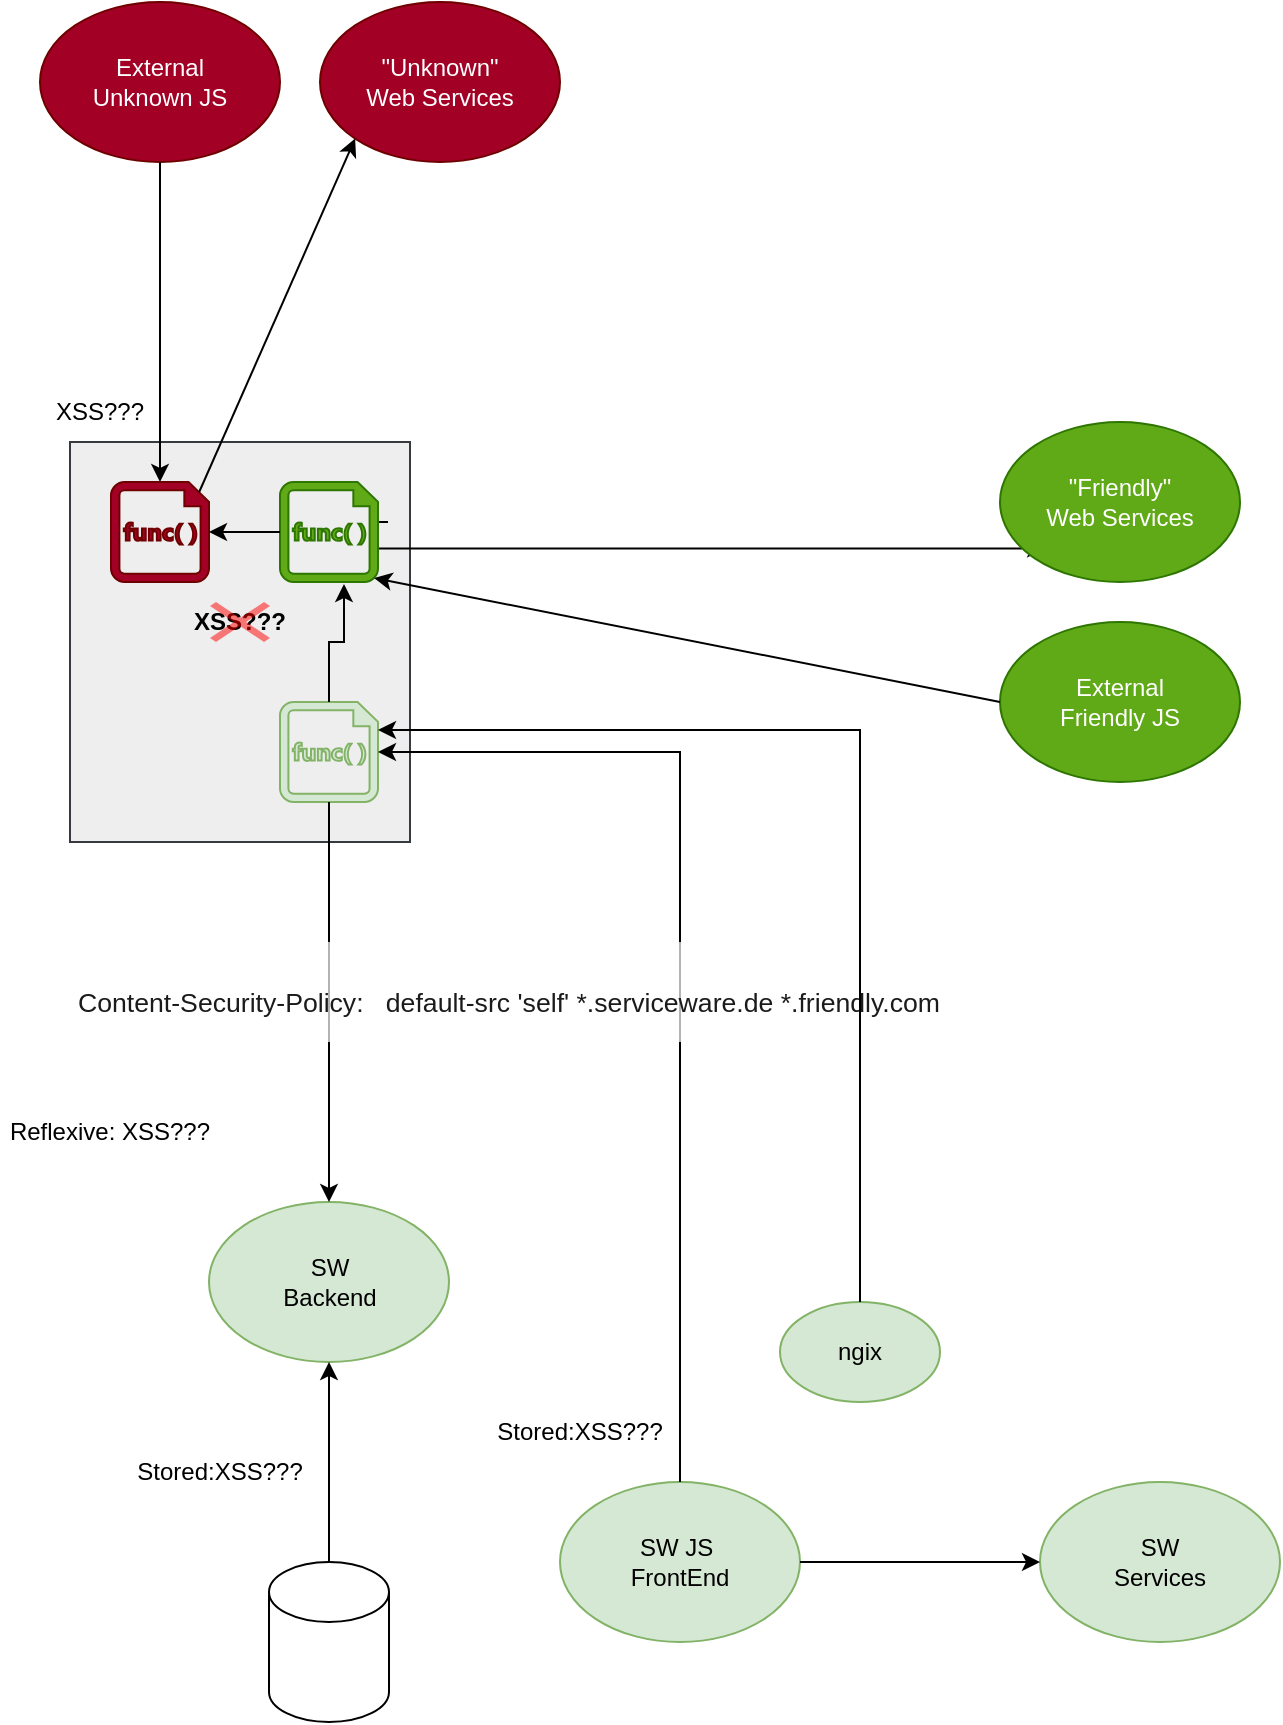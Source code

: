<mxfile version="23.1.5" type="device">
  <diagram name="Page-1" id="kwOUveAjwoCXu_MX9cnI">
    <mxGraphModel dx="1098" dy="820" grid="1" gridSize="10" guides="1" tooltips="1" connect="1" arrows="1" fold="1" page="1" pageScale="1" pageWidth="850" pageHeight="1100" math="0" shadow="0">
      <root>
        <mxCell id="0" />
        <mxCell id="1" parent="0" />
        <mxCell id="V-BEpb8iUUcdeA5w1zDH-20" value="" style="rounded=0;whiteSpace=wrap;html=1;fillColor=#eeeeee;strokeColor=#36393d;" vertex="1" parent="1">
          <mxGeometry x="275" y="320" width="170" height="200" as="geometry" />
        </mxCell>
        <mxCell id="V-BEpb8iUUcdeA5w1zDH-2" value="SW JS&amp;nbsp;&lt;br&gt;FrontEnd" style="ellipse;whiteSpace=wrap;html=1;fillColor=#d5e8d4;strokeColor=#82b366;" vertex="1" parent="1">
          <mxGeometry x="520" y="840" width="120" height="80" as="geometry" />
        </mxCell>
        <mxCell id="V-BEpb8iUUcdeA5w1zDH-3" value="SW&lt;br&gt;Backend" style="ellipse;whiteSpace=wrap;html=1;fillColor=#d5e8d4;strokeColor=#82b366;" vertex="1" parent="1">
          <mxGeometry x="344.5" y="700" width="120" height="80" as="geometry" />
        </mxCell>
        <mxCell id="V-BEpb8iUUcdeA5w1zDH-4" value="External&lt;br&gt;Friendly JS" style="ellipse;whiteSpace=wrap;html=1;fillColor=#60a917;fontColor=#ffffff;strokeColor=#2D7600;" vertex="1" parent="1">
          <mxGeometry x="740" y="410" width="120" height="80" as="geometry" />
        </mxCell>
        <mxCell id="V-BEpb8iUUcdeA5w1zDH-5" value="External&lt;br&gt;Unknown JS" style="ellipse;whiteSpace=wrap;html=1;fillColor=#a20025;fontColor=#ffffff;strokeColor=#6F0000;" vertex="1" parent="1">
          <mxGeometry x="260" y="100" width="120" height="80" as="geometry" />
        </mxCell>
        <mxCell id="V-BEpb8iUUcdeA5w1zDH-31" style="edgeStyle=orthogonalEdgeStyle;rounded=0;orthogonalLoop=1;jettySize=auto;html=1;exitX=1;exitY=0.5;exitDx=0;exitDy=0;exitPerimeter=0;entryX=0;entryY=1;entryDx=0;entryDy=0;" edge="1" parent="1">
          <mxGeometry relative="1" as="geometry">
            <mxPoint x="434" y="360" as="sourcePoint" />
            <mxPoint x="762.574" y="373.284" as="targetPoint" />
            <Array as="points">
              <mxPoint x="429" y="360" />
              <mxPoint x="429" y="373" />
            </Array>
          </mxGeometry>
        </mxCell>
        <mxCell id="V-BEpb8iUUcdeA5w1zDH-10" value="" style="sketch=0;aspect=fixed;pointerEvents=1;shadow=0;dashed=0;html=1;strokeColor=#2D7600;labelPosition=center;verticalLabelPosition=bottom;verticalAlign=top;align=center;fillColor=#60a917;shape=mxgraph.mscae.enterprise.code_file;fontColor=#ffffff;" vertex="1" parent="1">
          <mxGeometry x="380" y="340" width="49" height="50" as="geometry" />
        </mxCell>
        <mxCell id="V-BEpb8iUUcdeA5w1zDH-11" value="" style="sketch=0;aspect=fixed;pointerEvents=1;shadow=0;dashed=0;html=1;strokeColor=#6F0000;labelPosition=center;verticalLabelPosition=bottom;verticalAlign=top;align=center;fillColor=#a20025;shape=mxgraph.mscae.enterprise.code_file;fontColor=#ffffff;" vertex="1" parent="1">
          <mxGeometry x="295.5" y="340" width="49" height="50" as="geometry" />
        </mxCell>
        <mxCell id="V-BEpb8iUUcdeA5w1zDH-12" value="" style="sketch=0;aspect=fixed;pointerEvents=1;shadow=0;dashed=0;html=1;strokeColor=#82b366;labelPosition=center;verticalLabelPosition=bottom;verticalAlign=top;align=center;fillColor=#d5e8d4;shape=mxgraph.mscae.enterprise.code_file;" vertex="1" parent="1">
          <mxGeometry x="380" y="450" width="49" height="50.01" as="geometry" />
        </mxCell>
        <mxCell id="V-BEpb8iUUcdeA5w1zDH-14" value="" style="endArrow=classic;html=1;rounded=0;exitX=0.5;exitY=1;exitDx=0;exitDy=0;entryX=0.5;entryY=0;entryDx=0;entryDy=0;entryPerimeter=0;" edge="1" parent="1" source="V-BEpb8iUUcdeA5w1zDH-5" target="V-BEpb8iUUcdeA5w1zDH-11">
          <mxGeometry width="50" height="50" relative="1" as="geometry">
            <mxPoint x="515" y="450" as="sourcePoint" />
            <mxPoint x="565" y="400" as="targetPoint" />
          </mxGeometry>
        </mxCell>
        <mxCell id="V-BEpb8iUUcdeA5w1zDH-21" value="" style="endArrow=classic;html=1;rounded=0;entryX=0.96;entryY=0.96;entryDx=0;entryDy=0;entryPerimeter=0;exitX=0;exitY=0.5;exitDx=0;exitDy=0;" edge="1" parent="1" source="V-BEpb8iUUcdeA5w1zDH-4" target="V-BEpb8iUUcdeA5w1zDH-10">
          <mxGeometry width="50" height="50" relative="1" as="geometry">
            <mxPoint x="515" y="450" as="sourcePoint" />
            <mxPoint x="565" y="400" as="targetPoint" />
          </mxGeometry>
        </mxCell>
        <mxCell id="V-BEpb8iUUcdeA5w1zDH-22" style="edgeStyle=orthogonalEdgeStyle;rounded=0;orthogonalLoop=1;jettySize=auto;html=1;exitX=0.5;exitY=0;exitDx=0;exitDy=0;entryX=1;entryY=0.5;entryDx=0;entryDy=0;entryPerimeter=0;" edge="1" parent="1" source="V-BEpb8iUUcdeA5w1zDH-2" target="V-BEpb8iUUcdeA5w1zDH-12">
          <mxGeometry relative="1" as="geometry">
            <Array as="points">
              <mxPoint x="580" y="475" />
            </Array>
          </mxGeometry>
        </mxCell>
        <mxCell id="V-BEpb8iUUcdeA5w1zDH-24" style="edgeStyle=orthogonalEdgeStyle;rounded=0;orthogonalLoop=1;jettySize=auto;html=1;exitX=0;exitY=0.5;exitDx=0;exitDy=0;exitPerimeter=0;entryX=1;entryY=0.5;entryDx=0;entryDy=0;entryPerimeter=0;" edge="1" parent="1" source="V-BEpb8iUUcdeA5w1zDH-10" target="V-BEpb8iUUcdeA5w1zDH-11">
          <mxGeometry relative="1" as="geometry" />
        </mxCell>
        <mxCell id="V-BEpb8iUUcdeA5w1zDH-25" style="edgeStyle=orthogonalEdgeStyle;rounded=0;orthogonalLoop=1;jettySize=auto;html=1;exitX=0.5;exitY=0;exitDx=0;exitDy=0;exitPerimeter=0;entryX=0.653;entryY=1.02;entryDx=0;entryDy=0;entryPerimeter=0;" edge="1" parent="1" source="V-BEpb8iUUcdeA5w1zDH-12" target="V-BEpb8iUUcdeA5w1zDH-10">
          <mxGeometry relative="1" as="geometry" />
        </mxCell>
        <mxCell id="V-BEpb8iUUcdeA5w1zDH-28" value="&quot;Friendly&quot;&lt;br&gt;Web Services" style="ellipse;whiteSpace=wrap;html=1;fillColor=#60a917;fontColor=#ffffff;strokeColor=#2D7600;" vertex="1" parent="1">
          <mxGeometry x="740" y="310" width="120" height="80" as="geometry" />
        </mxCell>
        <mxCell id="V-BEpb8iUUcdeA5w1zDH-29" value="&quot;Unknown&quot;&lt;br&gt;Web Services" style="ellipse;whiteSpace=wrap;html=1;fillColor=#a20025;fontColor=#ffffff;strokeColor=#6F0000;" vertex="1" parent="1">
          <mxGeometry x="400" y="100" width="120" height="80" as="geometry" />
        </mxCell>
        <mxCell id="V-BEpb8iUUcdeA5w1zDH-30" value="" style="endArrow=classic;html=1;rounded=0;entryX=0;entryY=1;entryDx=0;entryDy=0;exitX=0.9;exitY=0.1;exitDx=0;exitDy=0;exitPerimeter=0;" edge="1" parent="1" source="V-BEpb8iUUcdeA5w1zDH-11" target="V-BEpb8iUUcdeA5w1zDH-29">
          <mxGeometry width="50" height="50" relative="1" as="geometry">
            <mxPoint x="400" y="450" as="sourcePoint" />
            <mxPoint x="450" y="400" as="targetPoint" />
          </mxGeometry>
        </mxCell>
        <mxCell id="V-BEpb8iUUcdeA5w1zDH-37" value="" style="shape=cylinder3;whiteSpace=wrap;html=1;boundedLbl=1;backgroundOutline=1;size=15;" vertex="1" parent="1">
          <mxGeometry x="374.5" y="880" width="60" height="80" as="geometry" />
        </mxCell>
        <mxCell id="V-BEpb8iUUcdeA5w1zDH-38" value="" style="endArrow=classic;html=1;rounded=0;exitX=0.5;exitY=0;exitDx=0;exitDy=0;exitPerimeter=0;" edge="1" parent="1" source="V-BEpb8iUUcdeA5w1zDH-37" target="V-BEpb8iUUcdeA5w1zDH-3">
          <mxGeometry width="50" height="50" relative="1" as="geometry">
            <mxPoint x="400" y="650" as="sourcePoint" />
            <mxPoint x="450" y="600" as="targetPoint" />
          </mxGeometry>
        </mxCell>
        <mxCell id="V-BEpb8iUUcdeA5w1zDH-39" value="Stored:XSS???" style="text;html=1;align=center;verticalAlign=middle;whiteSpace=wrap;rounded=0;" vertex="1" parent="1">
          <mxGeometry x="310" y="820" width="80" height="30" as="geometry" />
        </mxCell>
        <mxCell id="V-BEpb8iUUcdeA5w1zDH-40" value="XSS???" style="text;html=1;align=center;verticalAlign=middle;whiteSpace=wrap;rounded=0;fontStyle=1" vertex="1" parent="1">
          <mxGeometry x="320" y="390" width="80" height="40" as="geometry" />
        </mxCell>
        <mxCell id="V-BEpb8iUUcdeA5w1zDH-41" value="Stored:XSS???" style="text;html=1;align=center;verticalAlign=middle;whiteSpace=wrap;rounded=0;" vertex="1" parent="1">
          <mxGeometry x="490" y="800" width="80" height="30" as="geometry" />
        </mxCell>
        <mxCell id="V-BEpb8iUUcdeA5w1zDH-42" value="SW&lt;br&gt;Services" style="ellipse;whiteSpace=wrap;html=1;fillColor=#d5e8d4;strokeColor=#82b366;" vertex="1" parent="1">
          <mxGeometry x="760" y="840" width="120" height="80" as="geometry" />
        </mxCell>
        <mxCell id="V-BEpb8iUUcdeA5w1zDH-43" value="" style="endArrow=classic;html=1;rounded=0;entryX=0;entryY=0.5;entryDx=0;entryDy=0;exitX=1;exitY=0.5;exitDx=0;exitDy=0;" edge="1" parent="1" source="V-BEpb8iUUcdeA5w1zDH-2" target="V-BEpb8iUUcdeA5w1zDH-42">
          <mxGeometry width="50" height="50" relative="1" as="geometry">
            <mxPoint x="400" y="740" as="sourcePoint" />
            <mxPoint x="450" y="690" as="targetPoint" />
            <Array as="points" />
          </mxGeometry>
        </mxCell>
        <mxCell id="V-BEpb8iUUcdeA5w1zDH-44" value="XSS???" style="text;html=1;align=center;verticalAlign=middle;whiteSpace=wrap;rounded=0;" vertex="1" parent="1">
          <mxGeometry x="260" y="290" width="60" height="30" as="geometry" />
        </mxCell>
        <mxCell id="V-BEpb8iUUcdeA5w1zDH-46" value="" style="endArrow=classic;html=1;rounded=0;exitX=0.5;exitY=1;exitDx=0;exitDy=0;exitPerimeter=0;" edge="1" parent="1" source="V-BEpb8iUUcdeA5w1zDH-12" target="V-BEpb8iUUcdeA5w1zDH-3">
          <mxGeometry width="50" height="50" relative="1" as="geometry">
            <mxPoint x="405" y="500" as="sourcePoint" />
            <mxPoint x="404.5" y="630" as="targetPoint" />
          </mxGeometry>
        </mxCell>
        <mxCell id="V-BEpb8iUUcdeA5w1zDH-49" value="&lt;pre class=&quot;brush: http notranslate&quot; data-signature=&quot;sN7PfxK66t7F31MjLMFEIDDvM9AOPf9ux+fTbxl4Tf4=&quot; style=&quot;box-sizing: border-box; overflow-wrap: break-word; border-top-left-radius: 0px; border-top-right-radius: 0px; font-family: var(--font-code); font-size: 13.328px; background-color: var(--code-background-block); border-top: none; border-right: 1px solid transparent; border-bottom: 1px solid transparent; border-left: 1px solid transparent; border-image: initial; margin: 0px 0px 2rem; padding: 1rem 2.5rem 1rem 1rem; color: rgb(27, 27, 27); font-style: normal; font-variant-ligatures: normal; font-variant-caps: normal; font-weight: 400; letter-spacing: normal; orphans: 2; text-align: start; text-indent: 0px; text-transform: none; widows: 2; word-spacing: 0px; -webkit-text-stroke-width: 0px; text-decoration-thickness: initial; text-decoration-style: initial; text-decoration-color: initial;&quot;&gt;&lt;code style=&quot;box-sizing: border-box; border-radius: var(--elem-radius); font-family: var(--font-code); font-size: var(--type-smaller-font-size); background: none; padding: 0px; width: fit-content; color: var(--text-primary);&quot;&gt;&lt;span class=&quot;token header&quot; style=&quot;box-sizing: border-box;&quot;&gt;&lt;span class=&quot;token header-name keyword&quot; style=&quot;box-sizing: border-box; color: var(--code-token-tag);&quot;&gt;Content-Security-Policy&lt;/span&gt;&lt;span class=&quot;token punctuation&quot; style=&quot;box-sizing: border-box; color: var(--code-token-punctuation);&quot;&gt;:&lt;/span&gt;   &lt;span class=&quot;token header-value csp languages-csp&quot; style=&quot;box-sizing: border-box;&quot;&gt;default-src &#39;self&#39; *.serviceware.de *.friendly.com&lt;/span&gt;&lt;/span&gt;&lt;/code&gt; &lt;/pre&gt;" style="text;whiteSpace=wrap;html=1;fillColor=default;fillOpacity=70;" vertex="1" parent="1">
          <mxGeometry x="260" y="570" width="550" height="50" as="geometry" />
        </mxCell>
        <mxCell id="V-BEpb8iUUcdeA5w1zDH-50" value="Reflexive: XSS???" style="text;html=1;align=center;verticalAlign=middle;whiteSpace=wrap;rounded=0;" vertex="1" parent="1">
          <mxGeometry x="240" y="650" width="110" height="30" as="geometry" />
        </mxCell>
        <mxCell id="V-BEpb8iUUcdeA5w1zDH-51" value="" style="shape=mxgraph.mockup.markup.redX;fillColor=#ff0000;html=1;shadow=0;whiteSpace=wrap;strokeColor=none;fillStyle=auto;gradientColor=none;fillOpacity=50;strokeOpacity=100;" vertex="1" parent="1">
          <mxGeometry x="345" y="400" width="30" height="20" as="geometry" />
        </mxCell>
        <mxCell id="V-BEpb8iUUcdeA5w1zDH-52" value="ngix" style="ellipse;whiteSpace=wrap;html=1;fillColor=#d5e8d4;strokeColor=#82b366;" vertex="1" parent="1">
          <mxGeometry x="630" y="750" width="80" height="50" as="geometry" />
        </mxCell>
        <mxCell id="V-BEpb8iUUcdeA5w1zDH-53" value="" style="endArrow=classic;html=1;rounded=0;exitX=0.5;exitY=0;exitDx=0;exitDy=0;entryX=1;entryY=0.28;entryDx=0;entryDy=0;entryPerimeter=0;" edge="1" parent="1" source="V-BEpb8iUUcdeA5w1zDH-52" target="V-BEpb8iUUcdeA5w1zDH-12">
          <mxGeometry width="50" height="50" relative="1" as="geometry">
            <mxPoint x="290" y="690" as="sourcePoint" />
            <mxPoint x="340" y="640" as="targetPoint" />
            <Array as="points">
              <mxPoint x="670" y="464" />
            </Array>
          </mxGeometry>
        </mxCell>
      </root>
    </mxGraphModel>
  </diagram>
</mxfile>
